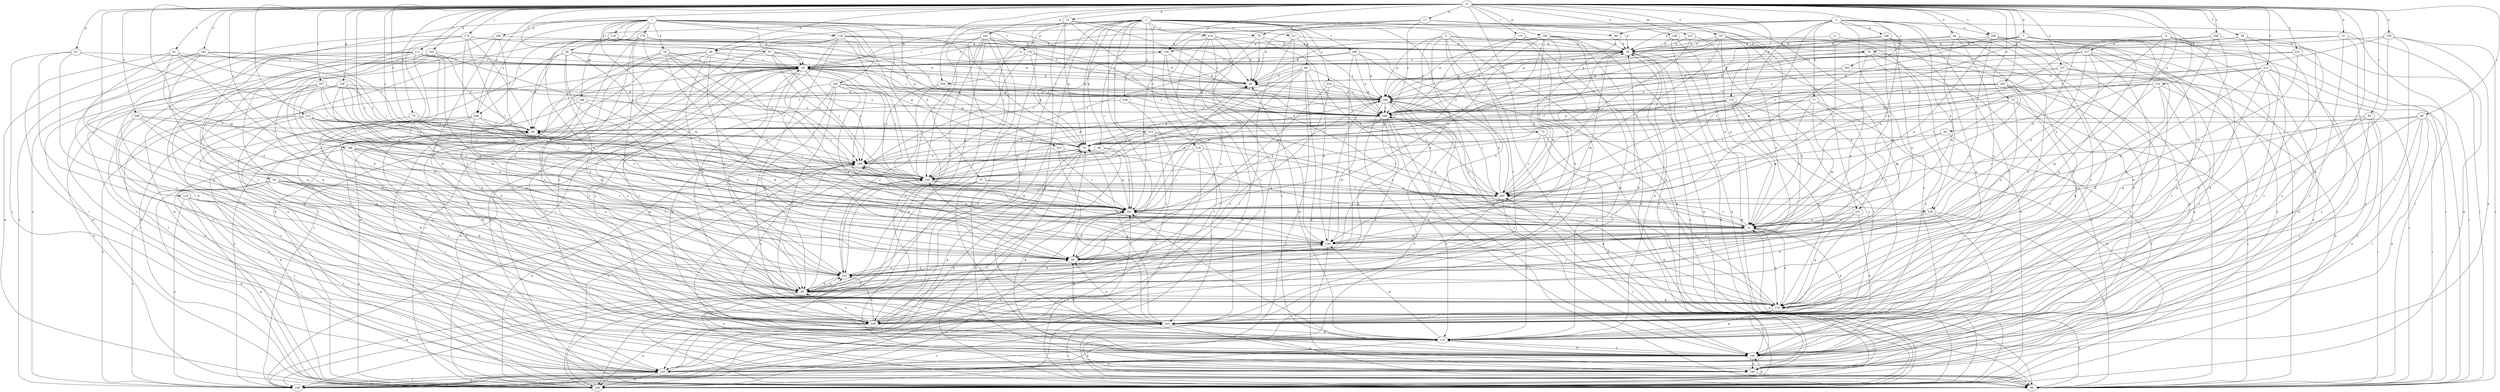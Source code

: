 strict digraph  {
0;
1;
2;
3;
4;
5;
6;
7;
9;
13;
17;
20;
28;
29;
32;
39;
40;
42;
43;
44;
50;
58;
60;
67;
68;
69;
70;
72;
73;
74;
75;
76;
77;
78;
79;
80;
85;
87;
89;
90;
92;
93;
100;
103;
110;
111;
114;
116;
118;
120;
125;
127;
130;
133;
137;
139;
140;
145;
147;
148;
149;
156;
158;
159;
160;
162;
163;
166;
168;
169;
170;
173;
174;
176;
179;
181;
182;
186;
189;
190;
194;
200;
206;
209;
210;
211;
212;
215;
217;
218;
219;
220;
226;
227;
230;
231;
233;
236;
237;
238;
239;
240;
248;
249;
257;
258;
259;
0 -> 7  [label=a];
0 -> 13  [label=b];
0 -> 17  [label=b];
0 -> 32  [label=d];
0 -> 39  [label=d];
0 -> 42  [label=e];
0 -> 43  [label=e];
0 -> 44  [label=e];
0 -> 58  [label=f];
0 -> 60  [label=f];
0 -> 67  [label=g];
0 -> 72  [label=h];
0 -> 73  [label=h];
0 -> 74  [label=h];
0 -> 85  [label=i];
0 -> 87  [label=i];
0 -> 92  [label=j];
0 -> 93  [label=j];
0 -> 100  [label=j];
0 -> 103  [label=k];
0 -> 110  [label=k];
0 -> 111  [label=l];
0 -> 125  [label=m];
0 -> 127  [label=m];
0 -> 130  [label=m];
0 -> 133  [label=n];
0 -> 137  [label=n];
0 -> 139  [label=n];
0 -> 145  [label=o];
0 -> 147  [label=o];
0 -> 148  [label=o];
0 -> 156  [label=p];
0 -> 158  [label=p];
0 -> 159  [label=p];
0 -> 162  [label=q];
0 -> 173  [label=r];
0 -> 174  [label=r];
0 -> 182  [label=s];
0 -> 186  [label=s];
0 -> 206  [label=u];
0 -> 209  [label=u];
0 -> 211  [label=v];
0 -> 212  [label=v];
0 -> 226  [label=w];
0 -> 231  [label=x];
0 -> 240  [label=y];
0 -> 248  [label=y];
0 -> 257  [label=z];
0 -> 258  [label=z];
0 -> 259  [label=z];
1 -> 28  [label=c];
1 -> 29  [label=c];
1 -> 75  [label=h];
1 -> 76  [label=h];
1 -> 87  [label=i];
1 -> 114  [label=l];
1 -> 116  [label=l];
1 -> 118  [label=l];
1 -> 130  [label=m];
1 -> 140  [label=n];
1 -> 159  [label=p];
1 -> 163  [label=q];
1 -> 166  [label=q];
1 -> 168  [label=q];
1 -> 176  [label=r];
1 -> 179  [label=r];
1 -> 194  [label=t];
1 -> 248  [label=y];
2 -> 39  [label=d];
2 -> 50  [label=e];
2 -> 68  [label=g];
2 -> 69  [label=g];
2 -> 70  [label=g];
2 -> 89  [label=i];
2 -> 100  [label=j];
2 -> 120  [label=l];
2 -> 149  [label=o];
2 -> 181  [label=r];
2 -> 189  [label=s];
2 -> 200  [label=t];
2 -> 215  [label=v];
2 -> 217  [label=v];
2 -> 218  [label=v];
2 -> 219  [label=v];
2 -> 220  [label=v];
2 -> 233  [label=x];
2 -> 236  [label=x];
2 -> 237  [label=x];
2 -> 248  [label=y];
3 -> 9  [label=a];
3 -> 20  [label=b];
3 -> 77  [label=h];
3 -> 89  [label=i];
3 -> 90  [label=i];
3 -> 159  [label=p];
3 -> 169  [label=q];
3 -> 181  [label=r];
3 -> 200  [label=t];
3 -> 209  [label=u];
3 -> 220  [label=v];
3 -> 226  [label=w];
3 -> 237  [label=x];
3 -> 238  [label=x];
4 -> 159  [label=p];
4 -> 181  [label=r];
4 -> 220  [label=v];
5 -> 20  [label=b];
5 -> 50  [label=e];
5 -> 78  [label=h];
5 -> 90  [label=i];
5 -> 120  [label=l];
5 -> 160  [label=p];
5 -> 210  [label=u];
5 -> 249  [label=y];
6 -> 9  [label=a];
6 -> 90  [label=i];
6 -> 110  [label=k];
6 -> 170  [label=q];
6 -> 190  [label=s];
6 -> 227  [label=w];
6 -> 238  [label=x];
7 -> 20  [label=b];
7 -> 78  [label=h];
7 -> 90  [label=i];
7 -> 170  [label=q];
7 -> 190  [label=s];
7 -> 230  [label=w];
7 -> 249  [label=y];
7 -> 259  [label=z];
9 -> 130  [label=m];
9 -> 170  [label=q];
9 -> 200  [label=t];
9 -> 249  [label=y];
9 -> 259  [label=z];
13 -> 70  [label=g];
13 -> 79  [label=h];
13 -> 100  [label=j];
13 -> 190  [label=s];
13 -> 238  [label=x];
13 -> 239  [label=x];
13 -> 249  [label=y];
17 -> 20  [label=b];
17 -> 29  [label=c];
17 -> 40  [label=d];
17 -> 79  [label=h];
17 -> 80  [label=h];
17 -> 190  [label=s];
17 -> 249  [label=y];
20 -> 29  [label=c];
20 -> 130  [label=m];
20 -> 149  [label=o];
20 -> 160  [label=p];
20 -> 190  [label=s];
20 -> 230  [label=w];
28 -> 9  [label=a];
28 -> 29  [label=c];
28 -> 50  [label=e];
28 -> 60  [label=f];
28 -> 70  [label=g];
28 -> 120  [label=l];
28 -> 170  [label=q];
29 -> 40  [label=d];
29 -> 60  [label=f];
29 -> 70  [label=g];
29 -> 80  [label=h];
29 -> 100  [label=j];
29 -> 140  [label=n];
29 -> 181  [label=r];
29 -> 220  [label=v];
29 -> 249  [label=y];
29 -> 259  [label=z];
32 -> 20  [label=b];
32 -> 40  [label=d];
32 -> 140  [label=n];
32 -> 190  [label=s];
32 -> 230  [label=w];
39 -> 29  [label=c];
39 -> 40  [label=d];
39 -> 80  [label=h];
39 -> 90  [label=i];
39 -> 210  [label=u];
39 -> 230  [label=w];
39 -> 239  [label=x];
40 -> 160  [label=p];
42 -> 29  [label=c];
42 -> 50  [label=e];
42 -> 120  [label=l];
42 -> 170  [label=q];
42 -> 181  [label=r];
42 -> 259  [label=z];
43 -> 70  [label=g];
43 -> 190  [label=s];
43 -> 200  [label=t];
44 -> 20  [label=b];
44 -> 130  [label=m];
44 -> 160  [label=p];
44 -> 190  [label=s];
44 -> 210  [label=u];
44 -> 220  [label=v];
50 -> 210  [label=u];
58 -> 20  [label=b];
58 -> 110  [label=k];
58 -> 120  [label=l];
58 -> 160  [label=p];
58 -> 190  [label=s];
60 -> 70  [label=g];
60 -> 90  [label=i];
60 -> 100  [label=j];
60 -> 120  [label=l];
60 -> 230  [label=w];
67 -> 29  [label=c];
67 -> 100  [label=j];
67 -> 120  [label=l];
67 -> 220  [label=v];
67 -> 239  [label=x];
68 -> 181  [label=r];
68 -> 230  [label=w];
68 -> 259  [label=z];
69 -> 40  [label=d];
69 -> 60  [label=f];
69 -> 90  [label=i];
69 -> 100  [label=j];
69 -> 130  [label=m];
69 -> 140  [label=n];
69 -> 181  [label=r];
69 -> 249  [label=y];
70 -> 60  [label=f];
70 -> 90  [label=i];
70 -> 100  [label=j];
70 -> 259  [label=z];
72 -> 9  [label=a];
72 -> 50  [label=e];
72 -> 90  [label=i];
72 -> 120  [label=l];
72 -> 200  [label=t];
72 -> 249  [label=y];
73 -> 70  [label=g];
73 -> 140  [label=n];
73 -> 200  [label=t];
73 -> 230  [label=w];
74 -> 60  [label=f];
74 -> 80  [label=h];
75 -> 90  [label=i];
75 -> 181  [label=r];
75 -> 190  [label=s];
75 -> 200  [label=t];
75 -> 230  [label=w];
76 -> 9  [label=a];
76 -> 29  [label=c];
76 -> 50  [label=e];
76 -> 110  [label=k];
76 -> 181  [label=r];
76 -> 190  [label=s];
76 -> 259  [label=z];
77 -> 9  [label=a];
77 -> 100  [label=j];
77 -> 130  [label=m];
77 -> 210  [label=u];
77 -> 230  [label=w];
77 -> 249  [label=y];
78 -> 29  [label=c];
78 -> 50  [label=e];
78 -> 60  [label=f];
78 -> 90  [label=i];
78 -> 149  [label=o];
78 -> 190  [label=s];
79 -> 20  [label=b];
79 -> 29  [label=c];
79 -> 40  [label=d];
79 -> 80  [label=h];
79 -> 170  [label=q];
80 -> 60  [label=f];
80 -> 100  [label=j];
80 -> 170  [label=q];
80 -> 210  [label=u];
85 -> 60  [label=f];
85 -> 90  [label=i];
85 -> 120  [label=l];
85 -> 140  [label=n];
85 -> 181  [label=r];
85 -> 190  [label=s];
85 -> 220  [label=v];
87 -> 29  [label=c];
87 -> 40  [label=d];
87 -> 100  [label=j];
87 -> 230  [label=w];
87 -> 249  [label=y];
87 -> 259  [label=z];
89 -> 20  [label=b];
89 -> 100  [label=j];
90 -> 160  [label=p];
90 -> 170  [label=q];
90 -> 181  [label=r];
92 -> 80  [label=h];
92 -> 120  [label=l];
92 -> 130  [label=m];
92 -> 149  [label=o];
92 -> 181  [label=r];
92 -> 200  [label=t];
92 -> 210  [label=u];
92 -> 230  [label=w];
93 -> 60  [label=f];
93 -> 90  [label=i];
93 -> 130  [label=m];
93 -> 140  [label=n];
93 -> 170  [label=q];
93 -> 190  [label=s];
100 -> 29  [label=c];
100 -> 40  [label=d];
100 -> 130  [label=m];
100 -> 200  [label=t];
103 -> 29  [label=c];
103 -> 70  [label=g];
103 -> 120  [label=l];
103 -> 170  [label=q];
103 -> 220  [label=v];
103 -> 239  [label=x];
110 -> 20  [label=b];
110 -> 40  [label=d];
110 -> 50  [label=e];
110 -> 60  [label=f];
110 -> 130  [label=m];
110 -> 149  [label=o];
110 -> 181  [label=r];
110 -> 190  [label=s];
111 -> 29  [label=c];
111 -> 40  [label=d];
111 -> 50  [label=e];
111 -> 60  [label=f];
111 -> 80  [label=h];
111 -> 140  [label=n];
111 -> 190  [label=s];
111 -> 210  [label=u];
111 -> 220  [label=v];
111 -> 230  [label=w];
114 -> 90  [label=i];
114 -> 120  [label=l];
114 -> 140  [label=n];
114 -> 149  [label=o];
114 -> 181  [label=r];
114 -> 230  [label=w];
116 -> 20  [label=b];
116 -> 40  [label=d];
116 -> 70  [label=g];
116 -> 90  [label=i];
116 -> 100  [label=j];
116 -> 190  [label=s];
116 -> 220  [label=v];
116 -> 239  [label=x];
118 -> 20  [label=b];
118 -> 50  [label=e];
118 -> 120  [label=l];
118 -> 249  [label=y];
120 -> 70  [label=g];
120 -> 110  [label=k];
120 -> 149  [label=o];
120 -> 230  [label=w];
125 -> 9  [label=a];
125 -> 60  [label=f];
125 -> 70  [label=g];
125 -> 170  [label=q];
125 -> 220  [label=v];
125 -> 239  [label=x];
125 -> 249  [label=y];
125 -> 259  [label=z];
127 -> 20  [label=b];
127 -> 200  [label=t];
127 -> 239  [label=x];
130 -> 50  [label=e];
130 -> 80  [label=h];
130 -> 90  [label=i];
130 -> 160  [label=p];
130 -> 259  [label=z];
133 -> 70  [label=g];
133 -> 130  [label=m];
133 -> 160  [label=p];
133 -> 170  [label=q];
133 -> 190  [label=s];
133 -> 230  [label=w];
137 -> 40  [label=d];
137 -> 140  [label=n];
137 -> 170  [label=q];
137 -> 200  [label=t];
137 -> 249  [label=y];
139 -> 20  [label=b];
139 -> 60  [label=f];
139 -> 90  [label=i];
139 -> 140  [label=n];
139 -> 170  [label=q];
139 -> 220  [label=v];
140 -> 70  [label=g];
140 -> 90  [label=i];
140 -> 210  [label=u];
145 -> 29  [label=c];
145 -> 60  [label=f];
145 -> 100  [label=j];
145 -> 110  [label=k];
145 -> 149  [label=o];
145 -> 170  [label=q];
145 -> 230  [label=w];
147 -> 9  [label=a];
147 -> 20  [label=b];
147 -> 50  [label=e];
147 -> 80  [label=h];
147 -> 160  [label=p];
147 -> 200  [label=t];
147 -> 230  [label=w];
147 -> 249  [label=y];
148 -> 9  [label=a];
148 -> 20  [label=b];
148 -> 230  [label=w];
149 -> 29  [label=c];
149 -> 70  [label=g];
149 -> 80  [label=h];
149 -> 120  [label=l];
149 -> 190  [label=s];
149 -> 220  [label=v];
156 -> 20  [label=b];
156 -> 40  [label=d];
156 -> 110  [label=k];
156 -> 130  [label=m];
156 -> 140  [label=n];
156 -> 160  [label=p];
156 -> 181  [label=r];
156 -> 230  [label=w];
156 -> 239  [label=x];
156 -> 249  [label=y];
158 -> 9  [label=a];
158 -> 60  [label=f];
158 -> 120  [label=l];
158 -> 160  [label=p];
158 -> 181  [label=r];
158 -> 230  [label=w];
158 -> 259  [label=z];
159 -> 29  [label=c];
159 -> 120  [label=l];
159 -> 160  [label=p];
159 -> 230  [label=w];
160 -> 29  [label=c];
160 -> 40  [label=d];
160 -> 70  [label=g];
160 -> 100  [label=j];
160 -> 110  [label=k];
160 -> 149  [label=o];
160 -> 190  [label=s];
160 -> 200  [label=t];
160 -> 249  [label=y];
162 -> 20  [label=b];
162 -> 29  [label=c];
162 -> 90  [label=i];
162 -> 100  [label=j];
162 -> 140  [label=n];
162 -> 149  [label=o];
162 -> 210  [label=u];
162 -> 230  [label=w];
162 -> 249  [label=y];
163 -> 9  [label=a];
163 -> 181  [label=r];
163 -> 220  [label=v];
163 -> 259  [label=z];
166 -> 50  [label=e];
166 -> 110  [label=k];
166 -> 149  [label=o];
166 -> 249  [label=y];
168 -> 20  [label=b];
168 -> 80  [label=h];
168 -> 130  [label=m];
168 -> 140  [label=n];
168 -> 230  [label=w];
169 -> 20  [label=b];
169 -> 50  [label=e];
169 -> 110  [label=k];
169 -> 130  [label=m];
169 -> 170  [label=q];
169 -> 249  [label=y];
170 -> 9  [label=a];
170 -> 100  [label=j];
170 -> 110  [label=k];
170 -> 181  [label=r];
170 -> 220  [label=v];
170 -> 239  [label=x];
170 -> 249  [label=y];
173 -> 20  [label=b];
173 -> 80  [label=h];
173 -> 140  [label=n];
173 -> 249  [label=y];
173 -> 259  [label=z];
174 -> 20  [label=b];
174 -> 60  [label=f];
174 -> 80  [label=h];
174 -> 130  [label=m];
174 -> 149  [label=o];
174 -> 200  [label=t];
174 -> 220  [label=v];
174 -> 249  [label=y];
176 -> 29  [label=c];
176 -> 40  [label=d];
176 -> 70  [label=g];
176 -> 160  [label=p];
176 -> 190  [label=s];
179 -> 20  [label=b];
179 -> 70  [label=g];
179 -> 110  [label=k];
179 -> 181  [label=r];
179 -> 210  [label=u];
179 -> 220  [label=v];
179 -> 230  [label=w];
181 -> 9  [label=a];
181 -> 20  [label=b];
181 -> 40  [label=d];
181 -> 50  [label=e];
181 -> 70  [label=g];
181 -> 160  [label=p];
181 -> 230  [label=w];
182 -> 9  [label=a];
182 -> 70  [label=g];
182 -> 110  [label=k];
182 -> 160  [label=p];
182 -> 200  [label=t];
182 -> 239  [label=x];
186 -> 100  [label=j];
186 -> 181  [label=r];
186 -> 190  [label=s];
186 -> 210  [label=u];
186 -> 220  [label=v];
186 -> 259  [label=z];
189 -> 29  [label=c];
189 -> 80  [label=h];
189 -> 160  [label=p];
189 -> 170  [label=q];
189 -> 190  [label=s];
189 -> 249  [label=y];
189 -> 259  [label=z];
190 -> 29  [label=c];
190 -> 110  [label=k];
190 -> 120  [label=l];
190 -> 140  [label=n];
194 -> 9  [label=a];
194 -> 50  [label=e];
194 -> 80  [label=h];
194 -> 110  [label=k];
194 -> 160  [label=p];
194 -> 220  [label=v];
194 -> 230  [label=w];
194 -> 249  [label=y];
200 -> 20  [label=b];
200 -> 80  [label=h];
200 -> 110  [label=k];
200 -> 160  [label=p];
200 -> 181  [label=r];
206 -> 60  [label=f];
206 -> 80  [label=h];
206 -> 190  [label=s];
206 -> 200  [label=t];
206 -> 210  [label=u];
206 -> 239  [label=x];
209 -> 9  [label=a];
209 -> 20  [label=b];
209 -> 90  [label=i];
209 -> 110  [label=k];
209 -> 140  [label=n];
209 -> 149  [label=o];
209 -> 181  [label=r];
209 -> 210  [label=u];
210 -> 50  [label=e];
210 -> 80  [label=h];
210 -> 100  [label=j];
211 -> 40  [label=d];
211 -> 70  [label=g];
211 -> 90  [label=i];
211 -> 100  [label=j];
211 -> 130  [label=m];
211 -> 170  [label=q];
211 -> 190  [label=s];
211 -> 220  [label=v];
212 -> 9  [label=a];
212 -> 50  [label=e];
212 -> 60  [label=f];
212 -> 100  [label=j];
212 -> 149  [label=o];
212 -> 181  [label=r];
212 -> 190  [label=s];
212 -> 259  [label=z];
215 -> 9  [label=a];
215 -> 70  [label=g];
215 -> 100  [label=j];
215 -> 200  [label=t];
215 -> 210  [label=u];
217 -> 20  [label=b];
217 -> 90  [label=i];
217 -> 100  [label=j];
217 -> 120  [label=l];
217 -> 249  [label=y];
218 -> 9  [label=a];
218 -> 149  [label=o];
218 -> 181  [label=r];
218 -> 220  [label=v];
218 -> 259  [label=z];
219 -> 20  [label=b];
219 -> 40  [label=d];
219 -> 120  [label=l];
219 -> 130  [label=m];
219 -> 181  [label=r];
219 -> 190  [label=s];
219 -> 220  [label=v];
220 -> 9  [label=a];
220 -> 20  [label=b];
220 -> 29  [label=c];
220 -> 50  [label=e];
220 -> 70  [label=g];
220 -> 90  [label=i];
220 -> 110  [label=k];
220 -> 140  [label=n];
226 -> 160  [label=p];
226 -> 210  [label=u];
226 -> 259  [label=z];
227 -> 9  [label=a];
227 -> 29  [label=c];
227 -> 80  [label=h];
227 -> 120  [label=l];
227 -> 160  [label=p];
227 -> 190  [label=s];
227 -> 220  [label=v];
227 -> 249  [label=y];
230 -> 9  [label=a];
230 -> 20  [label=b];
230 -> 29  [label=c];
230 -> 200  [label=t];
230 -> 259  [label=z];
231 -> 9  [label=a];
231 -> 29  [label=c];
231 -> 90  [label=i];
231 -> 160  [label=p];
233 -> 50  [label=e];
233 -> 160  [label=p];
233 -> 200  [label=t];
233 -> 239  [label=x];
236 -> 60  [label=f];
236 -> 149  [label=o];
236 -> 249  [label=y];
237 -> 9  [label=a];
237 -> 50  [label=e];
237 -> 110  [label=k];
237 -> 170  [label=q];
238 -> 9  [label=a];
238 -> 80  [label=h];
238 -> 90  [label=i];
238 -> 120  [label=l];
239 -> 29  [label=c];
239 -> 80  [label=h];
239 -> 130  [label=m];
239 -> 181  [label=r];
239 -> 210  [label=u];
239 -> 230  [label=w];
239 -> 259  [label=z];
240 -> 40  [label=d];
240 -> 90  [label=i];
240 -> 249  [label=y];
248 -> 60  [label=f];
248 -> 90  [label=i];
248 -> 110  [label=k];
248 -> 130  [label=m];
248 -> 210  [label=u];
248 -> 239  [label=x];
249 -> 60  [label=f];
249 -> 80  [label=h];
249 -> 90  [label=i];
249 -> 130  [label=m];
249 -> 190  [label=s];
249 -> 239  [label=x];
257 -> 50  [label=e];
257 -> 80  [label=h];
257 -> 100  [label=j];
257 -> 120  [label=l];
257 -> 130  [label=m];
257 -> 160  [label=p];
257 -> 200  [label=t];
257 -> 249  [label=y];
258 -> 20  [label=b];
258 -> 170  [label=q];
258 -> 200  [label=t];
258 -> 220  [label=v];
258 -> 239  [label=x];
259 -> 100  [label=j];
259 -> 149  [label=o];
259 -> 181  [label=r];
259 -> 230  [label=w];
}
